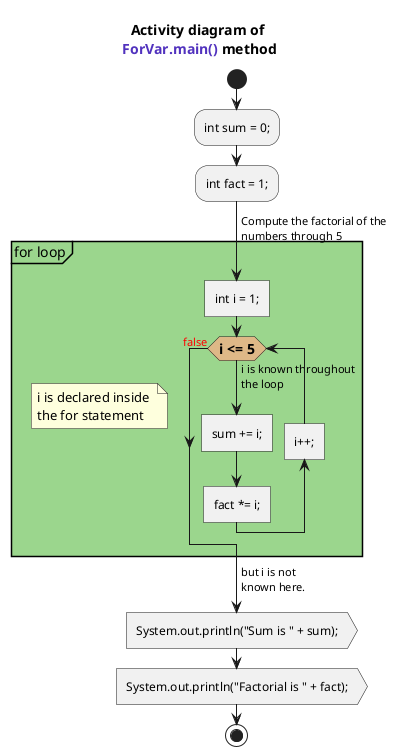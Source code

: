 @startuml
skinparam Activity {
    FontSize 12
    
    Diamond {
        LineColor yellow
        BackgroundColor burlywood
        FontSize 14
        FontStyle bold
    }
}

skinparam Partition {
    BorderColor<<invisible>> none
    FontColor<<invisible>> none
}
title Activity diagram of \n<font name=monospace><color #5132be>ForVar.main()</color></font> method

start

:int sum = 0;;
:int fact = 1;;

->Compute the factorial of the \nnumbers through 5;

partition #9bd68d for loop {
    note : i is declared inside \nthe for statement
    :int i = 1;; <<task>>
    while(i <= 5) is (<color:green>true)
        ->i is known throughout \nthe loop;
        :sum += i;; <<task>>
        :fact *= i;; <<task>>
        backward:i++;; <<task>>
    endwhile (<color:red>false)
}
->but i is not \nknown here.;

:System.out.println("Sum is " + sum);; <<output>>
:System.out.println("Factorial is " + fact);; <<output>>

stop
@enduml